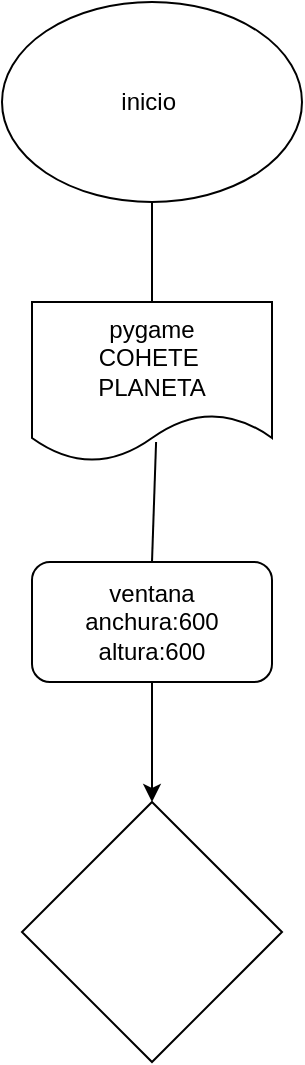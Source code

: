 <mxfile>
    <diagram id="ZREdWTghSeMnpUpXp6pG" name="Página-1">
        <mxGraphModel dx="576" dy="461" grid="1" gridSize="10" guides="1" tooltips="1" connect="1" arrows="1" fold="1" page="0" pageScale="1" pageWidth="827" pageHeight="1169" math="0" shadow="0" adaptiveColors="simple">
            <root>
                <mxCell id="0"/>
                <mxCell id="1" parent="0"/>
                <mxCell id="2" value="inicio&amp;nbsp;" style="ellipse;whiteSpace=wrap;html=1;aspect=fixed;" vertex="1" parent="1">
                    <mxGeometry x="240" y="10" width="150" height="100" as="geometry"/>
                </mxCell>
                <mxCell id="3" value="pygame&lt;div&gt;COHETE&amp;nbsp;&lt;/div&gt;&lt;div&gt;PLANETA&lt;/div&gt;" style="shape=document;whiteSpace=wrap;html=1;boundedLbl=1;" vertex="1" parent="1">
                    <mxGeometry x="255" y="160" width="120" height="80" as="geometry"/>
                </mxCell>
                <mxCell id="4" value="" style="endArrow=none;html=1;entryX=0.5;entryY=1;entryDx=0;entryDy=0;exitX=0.5;exitY=0;exitDx=0;exitDy=0;" edge="1" parent="1" source="3" target="2">
                    <mxGeometry width="50" height="50" relative="1" as="geometry">
                        <mxPoint x="180" y="200" as="sourcePoint"/>
                        <mxPoint x="230" y="150" as="targetPoint"/>
                    </mxGeometry>
                </mxCell>
                <mxCell id="8" style="edgeStyle=none;html=1;exitX=0.5;exitY=1;exitDx=0;exitDy=0;entryX=0.5;entryY=0;entryDx=0;entryDy=0;" edge="1" parent="1" source="5" target="7">
                    <mxGeometry relative="1" as="geometry"/>
                </mxCell>
                <mxCell id="5" value="&lt;span style=&quot;background-color: transparent;&quot;&gt;&lt;font color=&quot;#000000&quot;&gt;ventana&lt;/font&gt;&lt;/span&gt;&lt;div&gt;&lt;span style=&quot;background-color: transparent;&quot;&gt;anchura:600&lt;/span&gt;&lt;div&gt;altura:600&lt;/div&gt;&lt;/div&gt;" style="rounded=1;whiteSpace=wrap;html=1;" vertex="1" parent="1">
                    <mxGeometry x="255" y="290" width="120" height="60" as="geometry"/>
                </mxCell>
                <mxCell id="6" value="" style="endArrow=none;html=1;entryX=0.517;entryY=0.875;entryDx=0;entryDy=0;entryPerimeter=0;exitX=0.5;exitY=0;exitDx=0;exitDy=0;" edge="1" parent="1" source="5" target="3">
                    <mxGeometry width="50" height="50" relative="1" as="geometry">
                        <mxPoint x="410" y="300" as="sourcePoint"/>
                        <mxPoint x="460" y="250" as="targetPoint"/>
                    </mxGeometry>
                </mxCell>
                <mxCell id="7" value="" style="rhombus;whiteSpace=wrap;html=1;" vertex="1" parent="1">
                    <mxGeometry x="250" y="410" width="130" height="130" as="geometry"/>
                </mxCell>
            </root>
        </mxGraphModel>
    </diagram>
</mxfile>